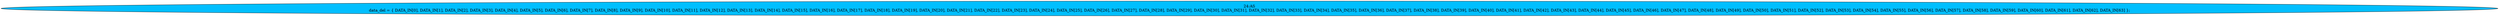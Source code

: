 strict digraph "" {
	node [label="\N"];
	"24:AS"	 [ast="<pyverilog.vparser.ast.Assign object at 0x7f2e132fc9d0>",
		def_var="['data_del']",
		fillcolor=deepskyblue,
		label="24:AS
data_del = { DATA_IN[0], DATA_IN[1], DATA_IN[2], DATA_IN[3], DATA_IN[4], DATA_IN[5], DATA_IN[6], DATA_IN[7], DATA_IN[8], DATA_\
IN[9], DATA_IN[10], DATA_IN[11], DATA_IN[12], DATA_IN[13], DATA_IN[14], DATA_IN[15], DATA_IN[16], DATA_IN[17], DATA_IN[18], DATA_\
IN[19], DATA_IN[20], DATA_IN[21], DATA_IN[22], DATA_IN[23], DATA_IN[24], DATA_IN[25], DATA_IN[26], DATA_IN[27], DATA_IN[28], DATA_\
IN[29], DATA_IN[30], DATA_IN[31], DATA_IN[32], DATA_IN[33], DATA_IN[34], DATA_IN[35], DATA_IN[36], DATA_IN[37], DATA_IN[38], DATA_\
IN[39], DATA_IN[40], DATA_IN[41], DATA_IN[42], DATA_IN[43], DATA_IN[44], DATA_IN[45], DATA_IN[46], DATA_IN[47], DATA_IN[48], DATA_\
IN[49], DATA_IN[50], DATA_IN[51], DATA_IN[52], DATA_IN[53], DATA_IN[54], DATA_IN[55], DATA_IN[56], DATA_IN[57], DATA_IN[58], DATA_\
IN[59], DATA_IN[60], DATA_IN[61], DATA_IN[62], DATA_IN[63] };",
		statements="[]",
		style=filled,
		typ=Assign,
		use_var="['DATA_IN', 'DATA_IN', 'DATA_IN', 'DATA_IN', 'DATA_IN', 'DATA_IN', 'DATA_IN', 'DATA_IN', 'DATA_IN', 'DATA_IN', 'DATA_IN', 'DATA_\
IN', 'DATA_IN', 'DATA_IN', 'DATA_IN', 'DATA_IN', 'DATA_IN', 'DATA_IN', 'DATA_IN', 'DATA_IN', 'DATA_IN', 'DATA_IN', 'DATA_IN', 'DATA_\
IN', 'DATA_IN', 'DATA_IN', 'DATA_IN', 'DATA_IN', 'DATA_IN', 'DATA_IN', 'DATA_IN', 'DATA_IN', 'DATA_IN', 'DATA_IN', 'DATA_IN', 'DATA_\
IN', 'DATA_IN', 'DATA_IN', 'DATA_IN', 'DATA_IN', 'DATA_IN', 'DATA_IN', 'DATA_IN', 'DATA_IN', 'DATA_IN', 'DATA_IN', 'DATA_IN', 'DATA_\
IN', 'DATA_IN', 'DATA_IN', 'DATA_IN', 'DATA_IN', 'DATA_IN', 'DATA_IN', 'DATA_IN', 'DATA_IN', 'DATA_IN', 'DATA_IN', 'DATA_IN', 'DATA_\
IN', 'DATA_IN', 'DATA_IN', 'DATA_IN', 'DATA_IN']"];
}
